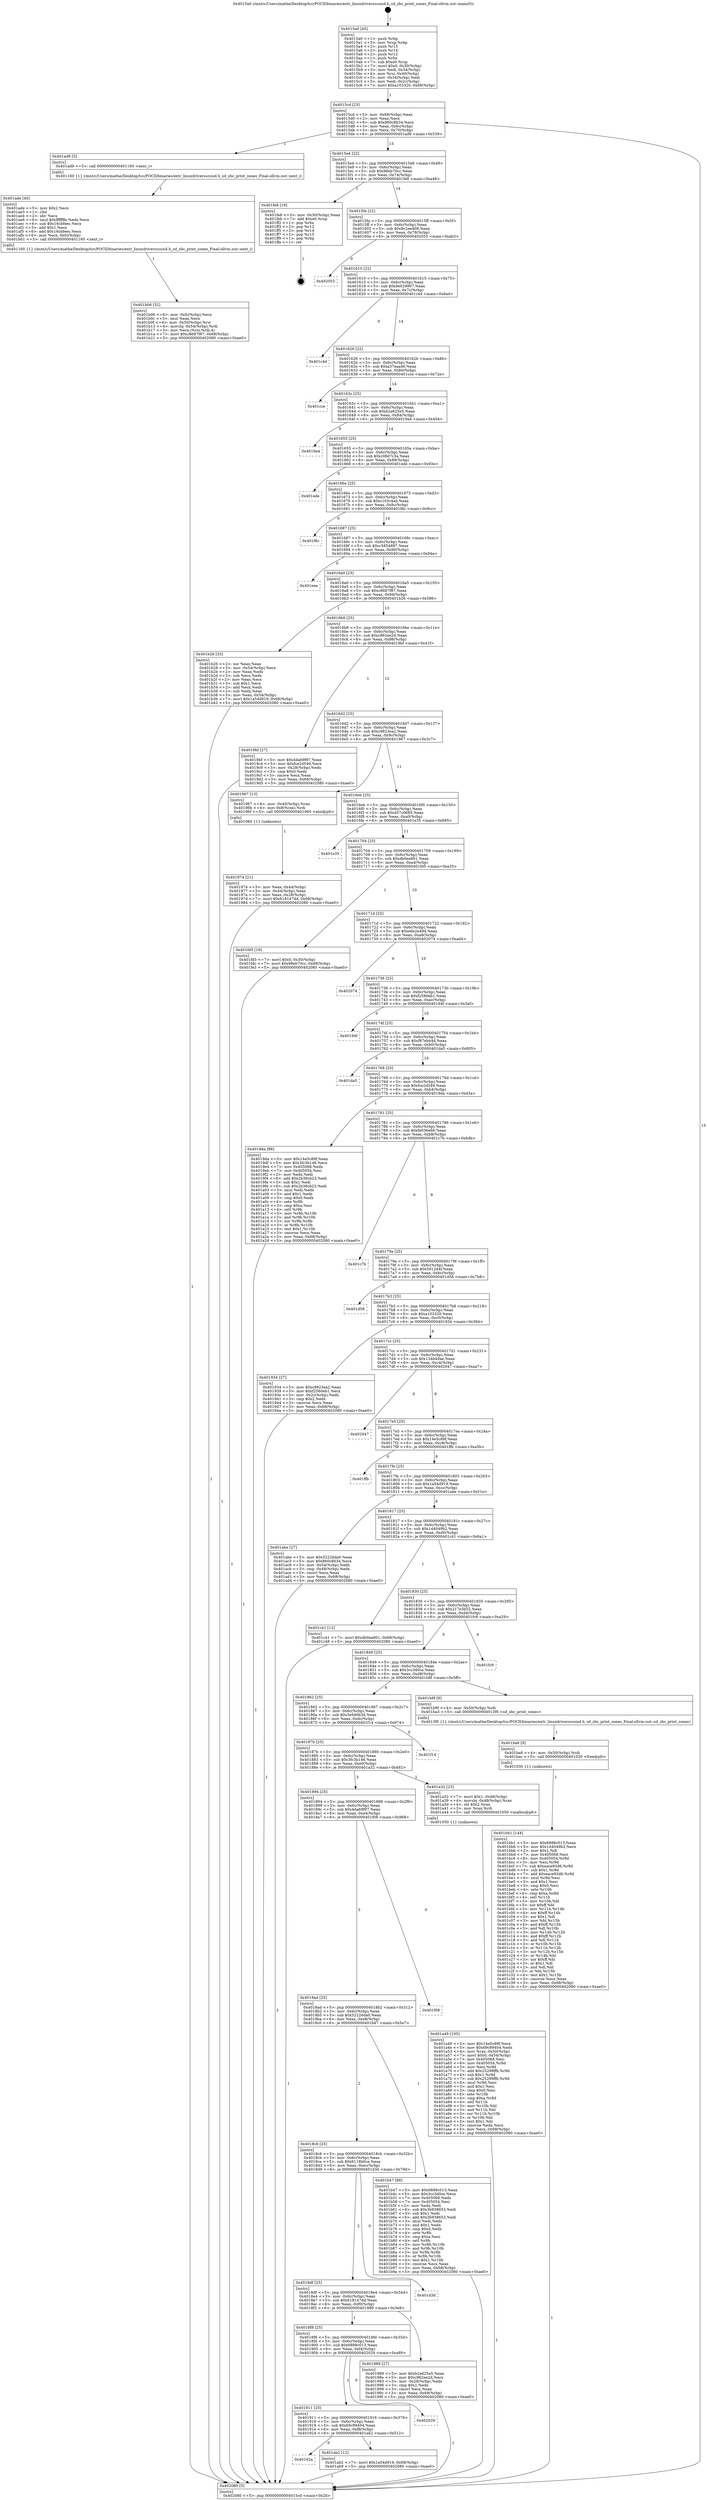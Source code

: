 digraph "0x4015a0" {
  label = "0x4015a0 (/mnt/c/Users/mathe/Desktop/tcc/POCII/binaries/extr_linuxdriversscsisd.h_sd_zbc_print_zones_Final-ollvm.out::main(0))"
  labelloc = "t"
  node[shape=record]

  Entry [label="",width=0.3,height=0.3,shape=circle,fillcolor=black,style=filled]
  "0x4015cd" [label="{
     0x4015cd [23]\l
     | [instrs]\l
     &nbsp;&nbsp;0x4015cd \<+3\>: mov -0x68(%rbp),%eax\l
     &nbsp;&nbsp;0x4015d0 \<+2\>: mov %eax,%ecx\l
     &nbsp;&nbsp;0x4015d2 \<+6\>: sub $0x860c8b34,%ecx\l
     &nbsp;&nbsp;0x4015d8 \<+3\>: mov %eax,-0x6c(%rbp)\l
     &nbsp;&nbsp;0x4015db \<+3\>: mov %ecx,-0x70(%rbp)\l
     &nbsp;&nbsp;0x4015de \<+6\>: je 0000000000401ad9 \<main+0x539\>\l
  }"]
  "0x401ad9" [label="{
     0x401ad9 [5]\l
     | [instrs]\l
     &nbsp;&nbsp;0x401ad9 \<+5\>: call 0000000000401160 \<next_i\>\l
     | [calls]\l
     &nbsp;&nbsp;0x401160 \{1\} (/mnt/c/Users/mathe/Desktop/tcc/POCII/binaries/extr_linuxdriversscsisd.h_sd_zbc_print_zones_Final-ollvm.out::next_i)\l
  }"]
  "0x4015e4" [label="{
     0x4015e4 [22]\l
     | [instrs]\l
     &nbsp;&nbsp;0x4015e4 \<+5\>: jmp 00000000004015e9 \<main+0x49\>\l
     &nbsp;&nbsp;0x4015e9 \<+3\>: mov -0x6c(%rbp),%eax\l
     &nbsp;&nbsp;0x4015ec \<+5\>: sub $0x98eb70cc,%eax\l
     &nbsp;&nbsp;0x4015f1 \<+3\>: mov %eax,-0x74(%rbp)\l
     &nbsp;&nbsp;0x4015f4 \<+6\>: je 0000000000401fe8 \<main+0xa48\>\l
  }"]
  Exit [label="",width=0.3,height=0.3,shape=circle,fillcolor=black,style=filled,peripheries=2]
  "0x401fe8" [label="{
     0x401fe8 [19]\l
     | [instrs]\l
     &nbsp;&nbsp;0x401fe8 \<+3\>: mov -0x30(%rbp),%eax\l
     &nbsp;&nbsp;0x401feb \<+7\>: add $0xe0,%rsp\l
     &nbsp;&nbsp;0x401ff2 \<+1\>: pop %rbx\l
     &nbsp;&nbsp;0x401ff3 \<+2\>: pop %r12\l
     &nbsp;&nbsp;0x401ff5 \<+2\>: pop %r14\l
     &nbsp;&nbsp;0x401ff7 \<+2\>: pop %r15\l
     &nbsp;&nbsp;0x401ff9 \<+1\>: pop %rbp\l
     &nbsp;&nbsp;0x401ffa \<+1\>: ret\l
  }"]
  "0x4015fa" [label="{
     0x4015fa [22]\l
     | [instrs]\l
     &nbsp;&nbsp;0x4015fa \<+5\>: jmp 00000000004015ff \<main+0x5f\>\l
     &nbsp;&nbsp;0x4015ff \<+3\>: mov -0x6c(%rbp),%eax\l
     &nbsp;&nbsp;0x401602 \<+5\>: sub $0x9c2ee408,%eax\l
     &nbsp;&nbsp;0x401607 \<+3\>: mov %eax,-0x78(%rbp)\l
     &nbsp;&nbsp;0x40160a \<+6\>: je 0000000000402053 \<main+0xab3\>\l
  }"]
  "0x401bb1" [label="{
     0x401bb1 [144]\l
     | [instrs]\l
     &nbsp;&nbsp;0x401bb1 \<+5\>: mov $0x6888c013,%eax\l
     &nbsp;&nbsp;0x401bb6 \<+5\>: mov $0x1d4049b2,%ecx\l
     &nbsp;&nbsp;0x401bbb \<+2\>: mov $0x1,%dl\l
     &nbsp;&nbsp;0x401bbd \<+7\>: mov 0x405068,%esi\l
     &nbsp;&nbsp;0x401bc4 \<+8\>: mov 0x405054,%r8d\l
     &nbsp;&nbsp;0x401bcc \<+3\>: mov %esi,%r9d\l
     &nbsp;&nbsp;0x401bcf \<+7\>: sub $0xeace93d6,%r9d\l
     &nbsp;&nbsp;0x401bd6 \<+4\>: sub $0x1,%r9d\l
     &nbsp;&nbsp;0x401bda \<+7\>: add $0xeace93d6,%r9d\l
     &nbsp;&nbsp;0x401be1 \<+4\>: imul %r9d,%esi\l
     &nbsp;&nbsp;0x401be5 \<+3\>: and $0x1,%esi\l
     &nbsp;&nbsp;0x401be8 \<+3\>: cmp $0x0,%esi\l
     &nbsp;&nbsp;0x401beb \<+4\>: sete %r10b\l
     &nbsp;&nbsp;0x401bef \<+4\>: cmp $0xa,%r8d\l
     &nbsp;&nbsp;0x401bf3 \<+4\>: setl %r11b\l
     &nbsp;&nbsp;0x401bf7 \<+3\>: mov %r10b,%bl\l
     &nbsp;&nbsp;0x401bfa \<+3\>: xor $0xff,%bl\l
     &nbsp;&nbsp;0x401bfd \<+3\>: mov %r11b,%r14b\l
     &nbsp;&nbsp;0x401c00 \<+4\>: xor $0xff,%r14b\l
     &nbsp;&nbsp;0x401c04 \<+3\>: xor $0x1,%dl\l
     &nbsp;&nbsp;0x401c07 \<+3\>: mov %bl,%r15b\l
     &nbsp;&nbsp;0x401c0a \<+4\>: and $0xff,%r15b\l
     &nbsp;&nbsp;0x401c0e \<+3\>: and %dl,%r10b\l
     &nbsp;&nbsp;0x401c11 \<+3\>: mov %r14b,%r12b\l
     &nbsp;&nbsp;0x401c14 \<+4\>: and $0xff,%r12b\l
     &nbsp;&nbsp;0x401c18 \<+3\>: and %dl,%r11b\l
     &nbsp;&nbsp;0x401c1b \<+3\>: or %r10b,%r15b\l
     &nbsp;&nbsp;0x401c1e \<+3\>: or %r11b,%r12b\l
     &nbsp;&nbsp;0x401c21 \<+3\>: xor %r12b,%r15b\l
     &nbsp;&nbsp;0x401c24 \<+3\>: or %r14b,%bl\l
     &nbsp;&nbsp;0x401c27 \<+3\>: xor $0xff,%bl\l
     &nbsp;&nbsp;0x401c2a \<+3\>: or $0x1,%dl\l
     &nbsp;&nbsp;0x401c2d \<+2\>: and %dl,%bl\l
     &nbsp;&nbsp;0x401c2f \<+3\>: or %bl,%r15b\l
     &nbsp;&nbsp;0x401c32 \<+4\>: test $0x1,%r15b\l
     &nbsp;&nbsp;0x401c36 \<+3\>: cmovne %ecx,%eax\l
     &nbsp;&nbsp;0x401c39 \<+3\>: mov %eax,-0x68(%rbp)\l
     &nbsp;&nbsp;0x401c3c \<+5\>: jmp 0000000000402080 \<main+0xae0\>\l
  }"]
  "0x402053" [label="{
     0x402053\l
  }", style=dashed]
  "0x401610" [label="{
     0x401610 [22]\l
     | [instrs]\l
     &nbsp;&nbsp;0x401610 \<+5\>: jmp 0000000000401615 \<main+0x75\>\l
     &nbsp;&nbsp;0x401615 \<+3\>: mov -0x6c(%rbp),%eax\l
     &nbsp;&nbsp;0x401618 \<+5\>: sub $0x9e029907,%eax\l
     &nbsp;&nbsp;0x40161d \<+3\>: mov %eax,-0x7c(%rbp)\l
     &nbsp;&nbsp;0x401620 \<+6\>: je 0000000000401c4d \<main+0x6ad\>\l
  }"]
  "0x401ba8" [label="{
     0x401ba8 [9]\l
     | [instrs]\l
     &nbsp;&nbsp;0x401ba8 \<+4\>: mov -0x50(%rbp),%rdi\l
     &nbsp;&nbsp;0x401bac \<+5\>: call 0000000000401030 \<free@plt\>\l
     | [calls]\l
     &nbsp;&nbsp;0x401030 \{1\} (unknown)\l
  }"]
  "0x401c4d" [label="{
     0x401c4d\l
  }", style=dashed]
  "0x401626" [label="{
     0x401626 [22]\l
     | [instrs]\l
     &nbsp;&nbsp;0x401626 \<+5\>: jmp 000000000040162b \<main+0x8b\>\l
     &nbsp;&nbsp;0x40162b \<+3\>: mov -0x6c(%rbp),%eax\l
     &nbsp;&nbsp;0x40162e \<+5\>: sub $0xa37eaa46,%eax\l
     &nbsp;&nbsp;0x401633 \<+3\>: mov %eax,-0x80(%rbp)\l
     &nbsp;&nbsp;0x401636 \<+6\>: je 0000000000401cce \<main+0x72e\>\l
  }"]
  "0x401b06" [label="{
     0x401b06 [32]\l
     | [instrs]\l
     &nbsp;&nbsp;0x401b06 \<+6\>: mov -0xfc(%rbp),%ecx\l
     &nbsp;&nbsp;0x401b0c \<+3\>: imul %eax,%ecx\l
     &nbsp;&nbsp;0x401b0f \<+4\>: mov -0x50(%rbp),%rsi\l
     &nbsp;&nbsp;0x401b13 \<+4\>: movslq -0x54(%rbp),%rdi\l
     &nbsp;&nbsp;0x401b17 \<+3\>: mov %ecx,(%rsi,%rdi,4)\l
     &nbsp;&nbsp;0x401b1a \<+7\>: movl $0xc8687f87,-0x68(%rbp)\l
     &nbsp;&nbsp;0x401b21 \<+5\>: jmp 0000000000402080 \<main+0xae0\>\l
  }"]
  "0x401cce" [label="{
     0x401cce\l
  }", style=dashed]
  "0x40163c" [label="{
     0x40163c [25]\l
     | [instrs]\l
     &nbsp;&nbsp;0x40163c \<+5\>: jmp 0000000000401641 \<main+0xa1\>\l
     &nbsp;&nbsp;0x401641 \<+3\>: mov -0x6c(%rbp),%eax\l
     &nbsp;&nbsp;0x401644 \<+5\>: sub $0xb2a625e5,%eax\l
     &nbsp;&nbsp;0x401649 \<+6\>: mov %eax,-0x84(%rbp)\l
     &nbsp;&nbsp;0x40164f \<+6\>: je 00000000004019a4 \<main+0x404\>\l
  }"]
  "0x401ade" [label="{
     0x401ade [40]\l
     | [instrs]\l
     &nbsp;&nbsp;0x401ade \<+5\>: mov $0x2,%ecx\l
     &nbsp;&nbsp;0x401ae3 \<+1\>: cltd\l
     &nbsp;&nbsp;0x401ae4 \<+2\>: idiv %ecx\l
     &nbsp;&nbsp;0x401ae6 \<+6\>: imul $0xfffffffe,%edx,%ecx\l
     &nbsp;&nbsp;0x401aec \<+6\>: sub $0x16cbfeec,%ecx\l
     &nbsp;&nbsp;0x401af2 \<+3\>: add $0x1,%ecx\l
     &nbsp;&nbsp;0x401af5 \<+6\>: add $0x16cbfeec,%ecx\l
     &nbsp;&nbsp;0x401afb \<+6\>: mov %ecx,-0xfc(%rbp)\l
     &nbsp;&nbsp;0x401b01 \<+5\>: call 0000000000401160 \<next_i\>\l
     | [calls]\l
     &nbsp;&nbsp;0x401160 \{1\} (/mnt/c/Users/mathe/Desktop/tcc/POCII/binaries/extr_linuxdriversscsisd.h_sd_zbc_print_zones_Final-ollvm.out::next_i)\l
  }"]
  "0x4019a4" [label="{
     0x4019a4\l
  }", style=dashed]
  "0x401655" [label="{
     0x401655 [25]\l
     | [instrs]\l
     &nbsp;&nbsp;0x401655 \<+5\>: jmp 000000000040165a \<main+0xba\>\l
     &nbsp;&nbsp;0x40165a \<+3\>: mov -0x6c(%rbp),%eax\l
     &nbsp;&nbsp;0x40165d \<+5\>: sub $0xc08d7c3a,%eax\l
     &nbsp;&nbsp;0x401662 \<+6\>: mov %eax,-0x88(%rbp)\l
     &nbsp;&nbsp;0x401668 \<+6\>: je 0000000000401ede \<main+0x93e\>\l
  }"]
  "0x40192a" [label="{
     0x40192a\l
  }", style=dashed]
  "0x401ede" [label="{
     0x401ede\l
  }", style=dashed]
  "0x40166e" [label="{
     0x40166e [25]\l
     | [instrs]\l
     &nbsp;&nbsp;0x40166e \<+5\>: jmp 0000000000401673 \<main+0xd3\>\l
     &nbsp;&nbsp;0x401673 \<+3\>: mov -0x6c(%rbp),%eax\l
     &nbsp;&nbsp;0x401676 \<+5\>: sub $0xc103c4ab,%eax\l
     &nbsp;&nbsp;0x40167b \<+6\>: mov %eax,-0x8c(%rbp)\l
     &nbsp;&nbsp;0x401681 \<+6\>: je 0000000000401f6c \<main+0x9cc\>\l
  }"]
  "0x401ab2" [label="{
     0x401ab2 [12]\l
     | [instrs]\l
     &nbsp;&nbsp;0x401ab2 \<+7\>: movl $0x1a54d919,-0x68(%rbp)\l
     &nbsp;&nbsp;0x401ab9 \<+5\>: jmp 0000000000402080 \<main+0xae0\>\l
  }"]
  "0x401f6c" [label="{
     0x401f6c\l
  }", style=dashed]
  "0x401687" [label="{
     0x401687 [25]\l
     | [instrs]\l
     &nbsp;&nbsp;0x401687 \<+5\>: jmp 000000000040168c \<main+0xec\>\l
     &nbsp;&nbsp;0x40168c \<+3\>: mov -0x6c(%rbp),%eax\l
     &nbsp;&nbsp;0x40168f \<+5\>: sub $0xc5854887,%eax\l
     &nbsp;&nbsp;0x401694 \<+6\>: mov %eax,-0x90(%rbp)\l
     &nbsp;&nbsp;0x40169a \<+6\>: je 0000000000401eea \<main+0x94a\>\l
  }"]
  "0x401911" [label="{
     0x401911 [25]\l
     | [instrs]\l
     &nbsp;&nbsp;0x401911 \<+5\>: jmp 0000000000401916 \<main+0x376\>\l
     &nbsp;&nbsp;0x401916 \<+3\>: mov -0x6c(%rbp),%eax\l
     &nbsp;&nbsp;0x401919 \<+5\>: sub $0x69c99404,%eax\l
     &nbsp;&nbsp;0x40191e \<+6\>: mov %eax,-0xf8(%rbp)\l
     &nbsp;&nbsp;0x401924 \<+6\>: je 0000000000401ab2 \<main+0x512\>\l
  }"]
  "0x401eea" [label="{
     0x401eea\l
  }", style=dashed]
  "0x4016a0" [label="{
     0x4016a0 [25]\l
     | [instrs]\l
     &nbsp;&nbsp;0x4016a0 \<+5\>: jmp 00000000004016a5 \<main+0x105\>\l
     &nbsp;&nbsp;0x4016a5 \<+3\>: mov -0x6c(%rbp),%eax\l
     &nbsp;&nbsp;0x4016a8 \<+5\>: sub $0xc8687f87,%eax\l
     &nbsp;&nbsp;0x4016ad \<+6\>: mov %eax,-0x94(%rbp)\l
     &nbsp;&nbsp;0x4016b3 \<+6\>: je 0000000000401b26 \<main+0x586\>\l
  }"]
  "0x402029" [label="{
     0x402029\l
  }", style=dashed]
  "0x401b26" [label="{
     0x401b26 [33]\l
     | [instrs]\l
     &nbsp;&nbsp;0x401b26 \<+2\>: xor %eax,%eax\l
     &nbsp;&nbsp;0x401b28 \<+3\>: mov -0x54(%rbp),%ecx\l
     &nbsp;&nbsp;0x401b2b \<+2\>: mov %eax,%edx\l
     &nbsp;&nbsp;0x401b2d \<+2\>: sub %ecx,%edx\l
     &nbsp;&nbsp;0x401b2f \<+2\>: mov %eax,%ecx\l
     &nbsp;&nbsp;0x401b31 \<+3\>: sub $0x1,%ecx\l
     &nbsp;&nbsp;0x401b34 \<+2\>: add %ecx,%edx\l
     &nbsp;&nbsp;0x401b36 \<+2\>: sub %edx,%eax\l
     &nbsp;&nbsp;0x401b38 \<+3\>: mov %eax,-0x54(%rbp)\l
     &nbsp;&nbsp;0x401b3b \<+7\>: movl $0x1a54d919,-0x68(%rbp)\l
     &nbsp;&nbsp;0x401b42 \<+5\>: jmp 0000000000402080 \<main+0xae0\>\l
  }"]
  "0x4016b9" [label="{
     0x4016b9 [25]\l
     | [instrs]\l
     &nbsp;&nbsp;0x4016b9 \<+5\>: jmp 00000000004016be \<main+0x11e\>\l
     &nbsp;&nbsp;0x4016be \<+3\>: mov -0x6c(%rbp),%eax\l
     &nbsp;&nbsp;0x4016c1 \<+5\>: sub $0xc962ee2d,%eax\l
     &nbsp;&nbsp;0x4016c6 \<+6\>: mov %eax,-0x98(%rbp)\l
     &nbsp;&nbsp;0x4016cc \<+6\>: je 00000000004019bf \<main+0x41f\>\l
  }"]
  "0x401a49" [label="{
     0x401a49 [105]\l
     | [instrs]\l
     &nbsp;&nbsp;0x401a49 \<+5\>: mov $0x14e5c89f,%ecx\l
     &nbsp;&nbsp;0x401a4e \<+5\>: mov $0x69c99404,%edx\l
     &nbsp;&nbsp;0x401a53 \<+4\>: mov %rax,-0x50(%rbp)\l
     &nbsp;&nbsp;0x401a57 \<+7\>: movl $0x0,-0x54(%rbp)\l
     &nbsp;&nbsp;0x401a5e \<+7\>: mov 0x405068,%esi\l
     &nbsp;&nbsp;0x401a65 \<+8\>: mov 0x405054,%r8d\l
     &nbsp;&nbsp;0x401a6d \<+3\>: mov %esi,%r9d\l
     &nbsp;&nbsp;0x401a70 \<+7\>: add $0x25299ffb,%r9d\l
     &nbsp;&nbsp;0x401a77 \<+4\>: sub $0x1,%r9d\l
     &nbsp;&nbsp;0x401a7b \<+7\>: sub $0x25299ffb,%r9d\l
     &nbsp;&nbsp;0x401a82 \<+4\>: imul %r9d,%esi\l
     &nbsp;&nbsp;0x401a86 \<+3\>: and $0x1,%esi\l
     &nbsp;&nbsp;0x401a89 \<+3\>: cmp $0x0,%esi\l
     &nbsp;&nbsp;0x401a8c \<+4\>: sete %r10b\l
     &nbsp;&nbsp;0x401a90 \<+4\>: cmp $0xa,%r8d\l
     &nbsp;&nbsp;0x401a94 \<+4\>: setl %r11b\l
     &nbsp;&nbsp;0x401a98 \<+3\>: mov %r10b,%bl\l
     &nbsp;&nbsp;0x401a9b \<+3\>: and %r11b,%bl\l
     &nbsp;&nbsp;0x401a9e \<+3\>: xor %r11b,%r10b\l
     &nbsp;&nbsp;0x401aa1 \<+3\>: or %r10b,%bl\l
     &nbsp;&nbsp;0x401aa4 \<+3\>: test $0x1,%bl\l
     &nbsp;&nbsp;0x401aa7 \<+3\>: cmovne %edx,%ecx\l
     &nbsp;&nbsp;0x401aaa \<+3\>: mov %ecx,-0x68(%rbp)\l
     &nbsp;&nbsp;0x401aad \<+5\>: jmp 0000000000402080 \<main+0xae0\>\l
  }"]
  "0x4019bf" [label="{
     0x4019bf [27]\l
     | [instrs]\l
     &nbsp;&nbsp;0x4019bf \<+5\>: mov $0x4da69f97,%eax\l
     &nbsp;&nbsp;0x4019c4 \<+5\>: mov $0xfce2d549,%ecx\l
     &nbsp;&nbsp;0x4019c9 \<+3\>: mov -0x28(%rbp),%edx\l
     &nbsp;&nbsp;0x4019cc \<+3\>: cmp $0x0,%edx\l
     &nbsp;&nbsp;0x4019cf \<+3\>: cmove %ecx,%eax\l
     &nbsp;&nbsp;0x4019d2 \<+3\>: mov %eax,-0x68(%rbp)\l
     &nbsp;&nbsp;0x4019d5 \<+5\>: jmp 0000000000402080 \<main+0xae0\>\l
  }"]
  "0x4016d2" [label="{
     0x4016d2 [25]\l
     | [instrs]\l
     &nbsp;&nbsp;0x4016d2 \<+5\>: jmp 00000000004016d7 \<main+0x137\>\l
     &nbsp;&nbsp;0x4016d7 \<+3\>: mov -0x6c(%rbp),%eax\l
     &nbsp;&nbsp;0x4016da \<+5\>: sub $0xc9823ea2,%eax\l
     &nbsp;&nbsp;0x4016df \<+6\>: mov %eax,-0x9c(%rbp)\l
     &nbsp;&nbsp;0x4016e5 \<+6\>: je 0000000000401967 \<main+0x3c7\>\l
  }"]
  "0x4018f8" [label="{
     0x4018f8 [25]\l
     | [instrs]\l
     &nbsp;&nbsp;0x4018f8 \<+5\>: jmp 00000000004018fd \<main+0x35d\>\l
     &nbsp;&nbsp;0x4018fd \<+3\>: mov -0x6c(%rbp),%eax\l
     &nbsp;&nbsp;0x401900 \<+5\>: sub $0x6888c013,%eax\l
     &nbsp;&nbsp;0x401905 \<+6\>: mov %eax,-0xf4(%rbp)\l
     &nbsp;&nbsp;0x40190b \<+6\>: je 0000000000402029 \<main+0xa89\>\l
  }"]
  "0x401967" [label="{
     0x401967 [13]\l
     | [instrs]\l
     &nbsp;&nbsp;0x401967 \<+4\>: mov -0x40(%rbp),%rax\l
     &nbsp;&nbsp;0x40196b \<+4\>: mov 0x8(%rax),%rdi\l
     &nbsp;&nbsp;0x40196f \<+5\>: call 0000000000401060 \<atoi@plt\>\l
     | [calls]\l
     &nbsp;&nbsp;0x401060 \{1\} (unknown)\l
  }"]
  "0x4016eb" [label="{
     0x4016eb [25]\l
     | [instrs]\l
     &nbsp;&nbsp;0x4016eb \<+5\>: jmp 00000000004016f0 \<main+0x150\>\l
     &nbsp;&nbsp;0x4016f0 \<+3\>: mov -0x6c(%rbp),%eax\l
     &nbsp;&nbsp;0x4016f3 \<+5\>: sub $0xd57c0685,%eax\l
     &nbsp;&nbsp;0x4016f8 \<+6\>: mov %eax,-0xa0(%rbp)\l
     &nbsp;&nbsp;0x4016fe \<+6\>: je 0000000000401e35 \<main+0x895\>\l
  }"]
  "0x401989" [label="{
     0x401989 [27]\l
     | [instrs]\l
     &nbsp;&nbsp;0x401989 \<+5\>: mov $0xb2a625e5,%eax\l
     &nbsp;&nbsp;0x40198e \<+5\>: mov $0xc962ee2d,%ecx\l
     &nbsp;&nbsp;0x401993 \<+3\>: mov -0x28(%rbp),%edx\l
     &nbsp;&nbsp;0x401996 \<+3\>: cmp $0x1,%edx\l
     &nbsp;&nbsp;0x401999 \<+3\>: cmovl %ecx,%eax\l
     &nbsp;&nbsp;0x40199c \<+3\>: mov %eax,-0x68(%rbp)\l
     &nbsp;&nbsp;0x40199f \<+5\>: jmp 0000000000402080 \<main+0xae0\>\l
  }"]
  "0x401e35" [label="{
     0x401e35\l
  }", style=dashed]
  "0x401704" [label="{
     0x401704 [25]\l
     | [instrs]\l
     &nbsp;&nbsp;0x401704 \<+5\>: jmp 0000000000401709 \<main+0x169\>\l
     &nbsp;&nbsp;0x401709 \<+3\>: mov -0x6c(%rbp),%eax\l
     &nbsp;&nbsp;0x40170c \<+5\>: sub $0xdb0ea801,%eax\l
     &nbsp;&nbsp;0x401711 \<+6\>: mov %eax,-0xa4(%rbp)\l
     &nbsp;&nbsp;0x401717 \<+6\>: je 0000000000401fd5 \<main+0xa35\>\l
  }"]
  "0x4018df" [label="{
     0x4018df [25]\l
     | [instrs]\l
     &nbsp;&nbsp;0x4018df \<+5\>: jmp 00000000004018e4 \<main+0x344\>\l
     &nbsp;&nbsp;0x4018e4 \<+3\>: mov -0x6c(%rbp),%eax\l
     &nbsp;&nbsp;0x4018e7 \<+5\>: sub $0x618147dd,%eax\l
     &nbsp;&nbsp;0x4018ec \<+6\>: mov %eax,-0xf0(%rbp)\l
     &nbsp;&nbsp;0x4018f2 \<+6\>: je 0000000000401989 \<main+0x3e9\>\l
  }"]
  "0x401fd5" [label="{
     0x401fd5 [19]\l
     | [instrs]\l
     &nbsp;&nbsp;0x401fd5 \<+7\>: movl $0x0,-0x30(%rbp)\l
     &nbsp;&nbsp;0x401fdc \<+7\>: movl $0x98eb70cc,-0x68(%rbp)\l
     &nbsp;&nbsp;0x401fe3 \<+5\>: jmp 0000000000402080 \<main+0xae0\>\l
  }"]
  "0x40171d" [label="{
     0x40171d [25]\l
     | [instrs]\l
     &nbsp;&nbsp;0x40171d \<+5\>: jmp 0000000000401722 \<main+0x182\>\l
     &nbsp;&nbsp;0x401722 \<+3\>: mov -0x6c(%rbp),%eax\l
     &nbsp;&nbsp;0x401725 \<+5\>: sub $0xe6e2e49d,%eax\l
     &nbsp;&nbsp;0x40172a \<+6\>: mov %eax,-0xa8(%rbp)\l
     &nbsp;&nbsp;0x401730 \<+6\>: je 0000000000402074 \<main+0xad4\>\l
  }"]
  "0x401d3d" [label="{
     0x401d3d\l
  }", style=dashed]
  "0x402074" [label="{
     0x402074\l
  }", style=dashed]
  "0x401736" [label="{
     0x401736 [25]\l
     | [instrs]\l
     &nbsp;&nbsp;0x401736 \<+5\>: jmp 000000000040173b \<main+0x19b\>\l
     &nbsp;&nbsp;0x40173b \<+3\>: mov -0x6c(%rbp),%eax\l
     &nbsp;&nbsp;0x40173e \<+5\>: sub $0xf2580eb1,%eax\l
     &nbsp;&nbsp;0x401743 \<+6\>: mov %eax,-0xac(%rbp)\l
     &nbsp;&nbsp;0x401749 \<+6\>: je 000000000040194f \<main+0x3af\>\l
  }"]
  "0x4018c6" [label="{
     0x4018c6 [25]\l
     | [instrs]\l
     &nbsp;&nbsp;0x4018c6 \<+5\>: jmp 00000000004018cb \<main+0x32b\>\l
     &nbsp;&nbsp;0x4018cb \<+3\>: mov -0x6c(%rbp),%eax\l
     &nbsp;&nbsp;0x4018ce \<+5\>: sub $0x6118b0ce,%eax\l
     &nbsp;&nbsp;0x4018d3 \<+6\>: mov %eax,-0xec(%rbp)\l
     &nbsp;&nbsp;0x4018d9 \<+6\>: je 0000000000401d3d \<main+0x79d\>\l
  }"]
  "0x40194f" [label="{
     0x40194f\l
  }", style=dashed]
  "0x40174f" [label="{
     0x40174f [25]\l
     | [instrs]\l
     &nbsp;&nbsp;0x40174f \<+5\>: jmp 0000000000401754 \<main+0x1b4\>\l
     &nbsp;&nbsp;0x401754 \<+3\>: mov -0x6c(%rbp),%eax\l
     &nbsp;&nbsp;0x401757 \<+5\>: sub $0xf87eb44d,%eax\l
     &nbsp;&nbsp;0x40175c \<+6\>: mov %eax,-0xb0(%rbp)\l
     &nbsp;&nbsp;0x401762 \<+6\>: je 0000000000401da5 \<main+0x805\>\l
  }"]
  "0x401b47" [label="{
     0x401b47 [88]\l
     | [instrs]\l
     &nbsp;&nbsp;0x401b47 \<+5\>: mov $0x6888c013,%eax\l
     &nbsp;&nbsp;0x401b4c \<+5\>: mov $0x3cc3d0ce,%ecx\l
     &nbsp;&nbsp;0x401b51 \<+7\>: mov 0x405068,%edx\l
     &nbsp;&nbsp;0x401b58 \<+7\>: mov 0x405054,%esi\l
     &nbsp;&nbsp;0x401b5f \<+2\>: mov %edx,%edi\l
     &nbsp;&nbsp;0x401b61 \<+6\>: sub $0x3b938653,%edi\l
     &nbsp;&nbsp;0x401b67 \<+3\>: sub $0x1,%edi\l
     &nbsp;&nbsp;0x401b6a \<+6\>: add $0x3b938653,%edi\l
     &nbsp;&nbsp;0x401b70 \<+3\>: imul %edi,%edx\l
     &nbsp;&nbsp;0x401b73 \<+3\>: and $0x1,%edx\l
     &nbsp;&nbsp;0x401b76 \<+3\>: cmp $0x0,%edx\l
     &nbsp;&nbsp;0x401b79 \<+4\>: sete %r8b\l
     &nbsp;&nbsp;0x401b7d \<+3\>: cmp $0xa,%esi\l
     &nbsp;&nbsp;0x401b80 \<+4\>: setl %r9b\l
     &nbsp;&nbsp;0x401b84 \<+3\>: mov %r8b,%r10b\l
     &nbsp;&nbsp;0x401b87 \<+3\>: and %r9b,%r10b\l
     &nbsp;&nbsp;0x401b8a \<+3\>: xor %r9b,%r8b\l
     &nbsp;&nbsp;0x401b8d \<+3\>: or %r8b,%r10b\l
     &nbsp;&nbsp;0x401b90 \<+4\>: test $0x1,%r10b\l
     &nbsp;&nbsp;0x401b94 \<+3\>: cmovne %ecx,%eax\l
     &nbsp;&nbsp;0x401b97 \<+3\>: mov %eax,-0x68(%rbp)\l
     &nbsp;&nbsp;0x401b9a \<+5\>: jmp 0000000000402080 \<main+0xae0\>\l
  }"]
  "0x401da5" [label="{
     0x401da5\l
  }", style=dashed]
  "0x401768" [label="{
     0x401768 [25]\l
     | [instrs]\l
     &nbsp;&nbsp;0x401768 \<+5\>: jmp 000000000040176d \<main+0x1cd\>\l
     &nbsp;&nbsp;0x40176d \<+3\>: mov -0x6c(%rbp),%eax\l
     &nbsp;&nbsp;0x401770 \<+5\>: sub $0xfce2d549,%eax\l
     &nbsp;&nbsp;0x401775 \<+6\>: mov %eax,-0xb4(%rbp)\l
     &nbsp;&nbsp;0x40177b \<+6\>: je 00000000004019da \<main+0x43a\>\l
  }"]
  "0x4018ad" [label="{
     0x4018ad [25]\l
     | [instrs]\l
     &nbsp;&nbsp;0x4018ad \<+5\>: jmp 00000000004018b2 \<main+0x312\>\l
     &nbsp;&nbsp;0x4018b2 \<+3\>: mov -0x6c(%rbp),%eax\l
     &nbsp;&nbsp;0x4018b5 \<+5\>: sub $0x52226da0,%eax\l
     &nbsp;&nbsp;0x4018ba \<+6\>: mov %eax,-0xe8(%rbp)\l
     &nbsp;&nbsp;0x4018c0 \<+6\>: je 0000000000401b47 \<main+0x5a7\>\l
  }"]
  "0x4019da" [label="{
     0x4019da [88]\l
     | [instrs]\l
     &nbsp;&nbsp;0x4019da \<+5\>: mov $0x14e5c89f,%eax\l
     &nbsp;&nbsp;0x4019df \<+5\>: mov $0x3fc3b146,%ecx\l
     &nbsp;&nbsp;0x4019e4 \<+7\>: mov 0x405068,%edx\l
     &nbsp;&nbsp;0x4019eb \<+7\>: mov 0x405054,%esi\l
     &nbsp;&nbsp;0x4019f2 \<+2\>: mov %edx,%edi\l
     &nbsp;&nbsp;0x4019f4 \<+6\>: add $0x2b36cb23,%edi\l
     &nbsp;&nbsp;0x4019fa \<+3\>: sub $0x1,%edi\l
     &nbsp;&nbsp;0x4019fd \<+6\>: sub $0x2b36cb23,%edi\l
     &nbsp;&nbsp;0x401a03 \<+3\>: imul %edi,%edx\l
     &nbsp;&nbsp;0x401a06 \<+3\>: and $0x1,%edx\l
     &nbsp;&nbsp;0x401a09 \<+3\>: cmp $0x0,%edx\l
     &nbsp;&nbsp;0x401a0c \<+4\>: sete %r8b\l
     &nbsp;&nbsp;0x401a10 \<+3\>: cmp $0xa,%esi\l
     &nbsp;&nbsp;0x401a13 \<+4\>: setl %r9b\l
     &nbsp;&nbsp;0x401a17 \<+3\>: mov %r8b,%r10b\l
     &nbsp;&nbsp;0x401a1a \<+3\>: and %r9b,%r10b\l
     &nbsp;&nbsp;0x401a1d \<+3\>: xor %r9b,%r8b\l
     &nbsp;&nbsp;0x401a20 \<+3\>: or %r8b,%r10b\l
     &nbsp;&nbsp;0x401a23 \<+4\>: test $0x1,%r10b\l
     &nbsp;&nbsp;0x401a27 \<+3\>: cmovne %ecx,%eax\l
     &nbsp;&nbsp;0x401a2a \<+3\>: mov %eax,-0x68(%rbp)\l
     &nbsp;&nbsp;0x401a2d \<+5\>: jmp 0000000000402080 \<main+0xae0\>\l
  }"]
  "0x401781" [label="{
     0x401781 [25]\l
     | [instrs]\l
     &nbsp;&nbsp;0x401781 \<+5\>: jmp 0000000000401786 \<main+0x1e6\>\l
     &nbsp;&nbsp;0x401786 \<+3\>: mov -0x6c(%rbp),%eax\l
     &nbsp;&nbsp;0x401789 \<+5\>: sub $0xfe036e66,%eax\l
     &nbsp;&nbsp;0x40178e \<+6\>: mov %eax,-0xb8(%rbp)\l
     &nbsp;&nbsp;0x401794 \<+6\>: je 0000000000401c7b \<main+0x6db\>\l
  }"]
  "0x401f08" [label="{
     0x401f08\l
  }", style=dashed]
  "0x401c7b" [label="{
     0x401c7b\l
  }", style=dashed]
  "0x40179a" [label="{
     0x40179a [25]\l
     | [instrs]\l
     &nbsp;&nbsp;0x40179a \<+5\>: jmp 000000000040179f \<main+0x1ff\>\l
     &nbsp;&nbsp;0x40179f \<+3\>: mov -0x6c(%rbp),%eax\l
     &nbsp;&nbsp;0x4017a2 \<+5\>: sub $0x5912d4f,%eax\l
     &nbsp;&nbsp;0x4017a7 \<+6\>: mov %eax,-0xbc(%rbp)\l
     &nbsp;&nbsp;0x4017ad \<+6\>: je 0000000000401d58 \<main+0x7b8\>\l
  }"]
  "0x401894" [label="{
     0x401894 [25]\l
     | [instrs]\l
     &nbsp;&nbsp;0x401894 \<+5\>: jmp 0000000000401899 \<main+0x2f9\>\l
     &nbsp;&nbsp;0x401899 \<+3\>: mov -0x6c(%rbp),%eax\l
     &nbsp;&nbsp;0x40189c \<+5\>: sub $0x4da69f97,%eax\l
     &nbsp;&nbsp;0x4018a1 \<+6\>: mov %eax,-0xe4(%rbp)\l
     &nbsp;&nbsp;0x4018a7 \<+6\>: je 0000000000401f08 \<main+0x968\>\l
  }"]
  "0x401d58" [label="{
     0x401d58\l
  }", style=dashed]
  "0x4017b3" [label="{
     0x4017b3 [25]\l
     | [instrs]\l
     &nbsp;&nbsp;0x4017b3 \<+5\>: jmp 00000000004017b8 \<main+0x218\>\l
     &nbsp;&nbsp;0x4017b8 \<+3\>: mov -0x6c(%rbp),%eax\l
     &nbsp;&nbsp;0x4017bb \<+5\>: sub $0xa103320,%eax\l
     &nbsp;&nbsp;0x4017c0 \<+6\>: mov %eax,-0xc0(%rbp)\l
     &nbsp;&nbsp;0x4017c6 \<+6\>: je 0000000000401934 \<main+0x394\>\l
  }"]
  "0x401a32" [label="{
     0x401a32 [23]\l
     | [instrs]\l
     &nbsp;&nbsp;0x401a32 \<+7\>: movl $0x1,-0x48(%rbp)\l
     &nbsp;&nbsp;0x401a39 \<+4\>: movslq -0x48(%rbp),%rax\l
     &nbsp;&nbsp;0x401a3d \<+4\>: shl $0x2,%rax\l
     &nbsp;&nbsp;0x401a41 \<+3\>: mov %rax,%rdi\l
     &nbsp;&nbsp;0x401a44 \<+5\>: call 0000000000401050 \<malloc@plt\>\l
     | [calls]\l
     &nbsp;&nbsp;0x401050 \{1\} (unknown)\l
  }"]
  "0x401934" [label="{
     0x401934 [27]\l
     | [instrs]\l
     &nbsp;&nbsp;0x401934 \<+5\>: mov $0xc9823ea2,%eax\l
     &nbsp;&nbsp;0x401939 \<+5\>: mov $0xf2580eb1,%ecx\l
     &nbsp;&nbsp;0x40193e \<+3\>: mov -0x2c(%rbp),%edx\l
     &nbsp;&nbsp;0x401941 \<+3\>: cmp $0x2,%edx\l
     &nbsp;&nbsp;0x401944 \<+3\>: cmovne %ecx,%eax\l
     &nbsp;&nbsp;0x401947 \<+3\>: mov %eax,-0x68(%rbp)\l
     &nbsp;&nbsp;0x40194a \<+5\>: jmp 0000000000402080 \<main+0xae0\>\l
  }"]
  "0x4017cc" [label="{
     0x4017cc [25]\l
     | [instrs]\l
     &nbsp;&nbsp;0x4017cc \<+5\>: jmp 00000000004017d1 \<main+0x231\>\l
     &nbsp;&nbsp;0x4017d1 \<+3\>: mov -0x6c(%rbp),%eax\l
     &nbsp;&nbsp;0x4017d4 \<+5\>: sub $0x134b40ae,%eax\l
     &nbsp;&nbsp;0x4017d9 \<+6\>: mov %eax,-0xc4(%rbp)\l
     &nbsp;&nbsp;0x4017df \<+6\>: je 0000000000402047 \<main+0xaa7\>\l
  }"]
  "0x402080" [label="{
     0x402080 [5]\l
     | [instrs]\l
     &nbsp;&nbsp;0x402080 \<+5\>: jmp 00000000004015cd \<main+0x2d\>\l
  }"]
  "0x4015a0" [label="{
     0x4015a0 [45]\l
     | [instrs]\l
     &nbsp;&nbsp;0x4015a0 \<+1\>: push %rbp\l
     &nbsp;&nbsp;0x4015a1 \<+3\>: mov %rsp,%rbp\l
     &nbsp;&nbsp;0x4015a4 \<+2\>: push %r15\l
     &nbsp;&nbsp;0x4015a6 \<+2\>: push %r14\l
     &nbsp;&nbsp;0x4015a8 \<+2\>: push %r12\l
     &nbsp;&nbsp;0x4015aa \<+1\>: push %rbx\l
     &nbsp;&nbsp;0x4015ab \<+7\>: sub $0xe0,%rsp\l
     &nbsp;&nbsp;0x4015b2 \<+7\>: movl $0x0,-0x30(%rbp)\l
     &nbsp;&nbsp;0x4015b9 \<+3\>: mov %edi,-0x34(%rbp)\l
     &nbsp;&nbsp;0x4015bc \<+4\>: mov %rsi,-0x40(%rbp)\l
     &nbsp;&nbsp;0x4015c0 \<+3\>: mov -0x34(%rbp),%edi\l
     &nbsp;&nbsp;0x4015c3 \<+3\>: mov %edi,-0x2c(%rbp)\l
     &nbsp;&nbsp;0x4015c6 \<+7\>: movl $0xa103320,-0x68(%rbp)\l
  }"]
  "0x401974" [label="{
     0x401974 [21]\l
     | [instrs]\l
     &nbsp;&nbsp;0x401974 \<+3\>: mov %eax,-0x44(%rbp)\l
     &nbsp;&nbsp;0x401977 \<+3\>: mov -0x44(%rbp),%eax\l
     &nbsp;&nbsp;0x40197a \<+3\>: mov %eax,-0x28(%rbp)\l
     &nbsp;&nbsp;0x40197d \<+7\>: movl $0x618147dd,-0x68(%rbp)\l
     &nbsp;&nbsp;0x401984 \<+5\>: jmp 0000000000402080 \<main+0xae0\>\l
  }"]
  "0x40187b" [label="{
     0x40187b [25]\l
     | [instrs]\l
     &nbsp;&nbsp;0x40187b \<+5\>: jmp 0000000000401880 \<main+0x2e0\>\l
     &nbsp;&nbsp;0x401880 \<+3\>: mov -0x6c(%rbp),%eax\l
     &nbsp;&nbsp;0x401883 \<+5\>: sub $0x3fc3b146,%eax\l
     &nbsp;&nbsp;0x401888 \<+6\>: mov %eax,-0xe0(%rbp)\l
     &nbsp;&nbsp;0x40188e \<+6\>: je 0000000000401a32 \<main+0x492\>\l
  }"]
  "0x402047" [label="{
     0x402047\l
  }", style=dashed]
  "0x4017e5" [label="{
     0x4017e5 [25]\l
     | [instrs]\l
     &nbsp;&nbsp;0x4017e5 \<+5\>: jmp 00000000004017ea \<main+0x24a\>\l
     &nbsp;&nbsp;0x4017ea \<+3\>: mov -0x6c(%rbp),%eax\l
     &nbsp;&nbsp;0x4017ed \<+5\>: sub $0x14e5c89f,%eax\l
     &nbsp;&nbsp;0x4017f2 \<+6\>: mov %eax,-0xc8(%rbp)\l
     &nbsp;&nbsp;0x4017f8 \<+6\>: je 0000000000401ffb \<main+0xa5b\>\l
  }"]
  "0x401f14" [label="{
     0x401f14\l
  }", style=dashed]
  "0x401ffb" [label="{
     0x401ffb\l
  }", style=dashed]
  "0x4017fe" [label="{
     0x4017fe [25]\l
     | [instrs]\l
     &nbsp;&nbsp;0x4017fe \<+5\>: jmp 0000000000401803 \<main+0x263\>\l
     &nbsp;&nbsp;0x401803 \<+3\>: mov -0x6c(%rbp),%eax\l
     &nbsp;&nbsp;0x401806 \<+5\>: sub $0x1a54d919,%eax\l
     &nbsp;&nbsp;0x40180b \<+6\>: mov %eax,-0xcc(%rbp)\l
     &nbsp;&nbsp;0x401811 \<+6\>: je 0000000000401abe \<main+0x51e\>\l
  }"]
  "0x401862" [label="{
     0x401862 [25]\l
     | [instrs]\l
     &nbsp;&nbsp;0x401862 \<+5\>: jmp 0000000000401867 \<main+0x2c7\>\l
     &nbsp;&nbsp;0x401867 \<+3\>: mov -0x6c(%rbp),%eax\l
     &nbsp;&nbsp;0x40186a \<+5\>: sub $0x3e946b3d,%eax\l
     &nbsp;&nbsp;0x40186f \<+6\>: mov %eax,-0xdc(%rbp)\l
     &nbsp;&nbsp;0x401875 \<+6\>: je 0000000000401f14 \<main+0x974\>\l
  }"]
  "0x401abe" [label="{
     0x401abe [27]\l
     | [instrs]\l
     &nbsp;&nbsp;0x401abe \<+5\>: mov $0x52226da0,%eax\l
     &nbsp;&nbsp;0x401ac3 \<+5\>: mov $0x860c8b34,%ecx\l
     &nbsp;&nbsp;0x401ac8 \<+3\>: mov -0x54(%rbp),%edx\l
     &nbsp;&nbsp;0x401acb \<+3\>: cmp -0x48(%rbp),%edx\l
     &nbsp;&nbsp;0x401ace \<+3\>: cmovl %ecx,%eax\l
     &nbsp;&nbsp;0x401ad1 \<+3\>: mov %eax,-0x68(%rbp)\l
     &nbsp;&nbsp;0x401ad4 \<+5\>: jmp 0000000000402080 \<main+0xae0\>\l
  }"]
  "0x401817" [label="{
     0x401817 [25]\l
     | [instrs]\l
     &nbsp;&nbsp;0x401817 \<+5\>: jmp 000000000040181c \<main+0x27c\>\l
     &nbsp;&nbsp;0x40181c \<+3\>: mov -0x6c(%rbp),%eax\l
     &nbsp;&nbsp;0x40181f \<+5\>: sub $0x1d4049b2,%eax\l
     &nbsp;&nbsp;0x401824 \<+6\>: mov %eax,-0xd0(%rbp)\l
     &nbsp;&nbsp;0x40182a \<+6\>: je 0000000000401c41 \<main+0x6a1\>\l
  }"]
  "0x401b9f" [label="{
     0x401b9f [9]\l
     | [instrs]\l
     &nbsp;&nbsp;0x401b9f \<+4\>: mov -0x50(%rbp),%rdi\l
     &nbsp;&nbsp;0x401ba3 \<+5\>: call 00000000004013f0 \<sd_zbc_print_zones\>\l
     | [calls]\l
     &nbsp;&nbsp;0x4013f0 \{1\} (/mnt/c/Users/mathe/Desktop/tcc/POCII/binaries/extr_linuxdriversscsisd.h_sd_zbc_print_zones_Final-ollvm.out::sd_zbc_print_zones)\l
  }"]
  "0x401c41" [label="{
     0x401c41 [12]\l
     | [instrs]\l
     &nbsp;&nbsp;0x401c41 \<+7\>: movl $0xdb0ea801,-0x68(%rbp)\l
     &nbsp;&nbsp;0x401c48 \<+5\>: jmp 0000000000402080 \<main+0xae0\>\l
  }"]
  "0x401830" [label="{
     0x401830 [25]\l
     | [instrs]\l
     &nbsp;&nbsp;0x401830 \<+5\>: jmp 0000000000401835 \<main+0x295\>\l
     &nbsp;&nbsp;0x401835 \<+3\>: mov -0x6c(%rbp),%eax\l
     &nbsp;&nbsp;0x401838 \<+5\>: sub $0x217e3b52,%eax\l
     &nbsp;&nbsp;0x40183d \<+6\>: mov %eax,-0xd4(%rbp)\l
     &nbsp;&nbsp;0x401843 \<+6\>: je 0000000000401fc9 \<main+0xa29\>\l
  }"]
  "0x401849" [label="{
     0x401849 [25]\l
     | [instrs]\l
     &nbsp;&nbsp;0x401849 \<+5\>: jmp 000000000040184e \<main+0x2ae\>\l
     &nbsp;&nbsp;0x40184e \<+3\>: mov -0x6c(%rbp),%eax\l
     &nbsp;&nbsp;0x401851 \<+5\>: sub $0x3cc3d0ce,%eax\l
     &nbsp;&nbsp;0x401856 \<+6\>: mov %eax,-0xd8(%rbp)\l
     &nbsp;&nbsp;0x40185c \<+6\>: je 0000000000401b9f \<main+0x5ff\>\l
  }"]
  "0x401fc9" [label="{
     0x401fc9\l
  }", style=dashed]
  Entry -> "0x4015a0" [label=" 1"]
  "0x4015cd" -> "0x401ad9" [label=" 1"]
  "0x4015cd" -> "0x4015e4" [label=" 15"]
  "0x401fe8" -> Exit [label=" 1"]
  "0x4015e4" -> "0x401fe8" [label=" 1"]
  "0x4015e4" -> "0x4015fa" [label=" 14"]
  "0x401fd5" -> "0x402080" [label=" 1"]
  "0x4015fa" -> "0x402053" [label=" 0"]
  "0x4015fa" -> "0x401610" [label=" 14"]
  "0x401c41" -> "0x402080" [label=" 1"]
  "0x401610" -> "0x401c4d" [label=" 0"]
  "0x401610" -> "0x401626" [label=" 14"]
  "0x401bb1" -> "0x402080" [label=" 1"]
  "0x401626" -> "0x401cce" [label=" 0"]
  "0x401626" -> "0x40163c" [label=" 14"]
  "0x401ba8" -> "0x401bb1" [label=" 1"]
  "0x40163c" -> "0x4019a4" [label=" 0"]
  "0x40163c" -> "0x401655" [label=" 14"]
  "0x401b9f" -> "0x401ba8" [label=" 1"]
  "0x401655" -> "0x401ede" [label=" 0"]
  "0x401655" -> "0x40166e" [label=" 14"]
  "0x401b47" -> "0x402080" [label=" 1"]
  "0x40166e" -> "0x401f6c" [label=" 0"]
  "0x40166e" -> "0x401687" [label=" 14"]
  "0x401b26" -> "0x402080" [label=" 1"]
  "0x401687" -> "0x401eea" [label=" 0"]
  "0x401687" -> "0x4016a0" [label=" 14"]
  "0x401ade" -> "0x401b06" [label=" 1"]
  "0x4016a0" -> "0x401b26" [label=" 1"]
  "0x4016a0" -> "0x4016b9" [label=" 13"]
  "0x401ad9" -> "0x401ade" [label=" 1"]
  "0x4016b9" -> "0x4019bf" [label=" 1"]
  "0x4016b9" -> "0x4016d2" [label=" 12"]
  "0x401ab2" -> "0x402080" [label=" 1"]
  "0x4016d2" -> "0x401967" [label=" 1"]
  "0x4016d2" -> "0x4016eb" [label=" 11"]
  "0x401911" -> "0x40192a" [label=" 0"]
  "0x4016eb" -> "0x401e35" [label=" 0"]
  "0x4016eb" -> "0x401704" [label=" 11"]
  "0x401911" -> "0x401ab2" [label=" 1"]
  "0x401704" -> "0x401fd5" [label=" 1"]
  "0x401704" -> "0x40171d" [label=" 10"]
  "0x4018f8" -> "0x401911" [label=" 1"]
  "0x40171d" -> "0x402074" [label=" 0"]
  "0x40171d" -> "0x401736" [label=" 10"]
  "0x4018f8" -> "0x402029" [label=" 0"]
  "0x401736" -> "0x40194f" [label=" 0"]
  "0x401736" -> "0x40174f" [label=" 10"]
  "0x401a49" -> "0x402080" [label=" 1"]
  "0x40174f" -> "0x401da5" [label=" 0"]
  "0x40174f" -> "0x401768" [label=" 10"]
  "0x401a32" -> "0x401a49" [label=" 1"]
  "0x401768" -> "0x4019da" [label=" 1"]
  "0x401768" -> "0x401781" [label=" 9"]
  "0x4019bf" -> "0x402080" [label=" 1"]
  "0x401781" -> "0x401c7b" [label=" 0"]
  "0x401781" -> "0x40179a" [label=" 9"]
  "0x401989" -> "0x402080" [label=" 1"]
  "0x40179a" -> "0x401d58" [label=" 0"]
  "0x40179a" -> "0x4017b3" [label=" 9"]
  "0x4018df" -> "0x401989" [label=" 1"]
  "0x4017b3" -> "0x401934" [label=" 1"]
  "0x4017b3" -> "0x4017cc" [label=" 8"]
  "0x401934" -> "0x402080" [label=" 1"]
  "0x4015a0" -> "0x4015cd" [label=" 1"]
  "0x402080" -> "0x4015cd" [label=" 15"]
  "0x401967" -> "0x401974" [label=" 1"]
  "0x401974" -> "0x402080" [label=" 1"]
  "0x401b06" -> "0x402080" [label=" 1"]
  "0x4017cc" -> "0x402047" [label=" 0"]
  "0x4017cc" -> "0x4017e5" [label=" 8"]
  "0x4018c6" -> "0x401d3d" [label=" 0"]
  "0x4017e5" -> "0x401ffb" [label=" 0"]
  "0x4017e5" -> "0x4017fe" [label=" 8"]
  "0x401abe" -> "0x402080" [label=" 2"]
  "0x4017fe" -> "0x401abe" [label=" 2"]
  "0x4017fe" -> "0x401817" [label=" 6"]
  "0x4018ad" -> "0x401b47" [label=" 1"]
  "0x401817" -> "0x401c41" [label=" 1"]
  "0x401817" -> "0x401830" [label=" 5"]
  "0x4019da" -> "0x402080" [label=" 1"]
  "0x401830" -> "0x401fc9" [label=" 0"]
  "0x401830" -> "0x401849" [label=" 5"]
  "0x401894" -> "0x4018ad" [label=" 3"]
  "0x401849" -> "0x401b9f" [label=" 1"]
  "0x401849" -> "0x401862" [label=" 4"]
  "0x4018ad" -> "0x4018c6" [label=" 2"]
  "0x401862" -> "0x401f14" [label=" 0"]
  "0x401862" -> "0x40187b" [label=" 4"]
  "0x4018c6" -> "0x4018df" [label=" 2"]
  "0x40187b" -> "0x401a32" [label=" 1"]
  "0x40187b" -> "0x401894" [label=" 3"]
  "0x4018df" -> "0x4018f8" [label=" 1"]
  "0x401894" -> "0x401f08" [label=" 0"]
}
